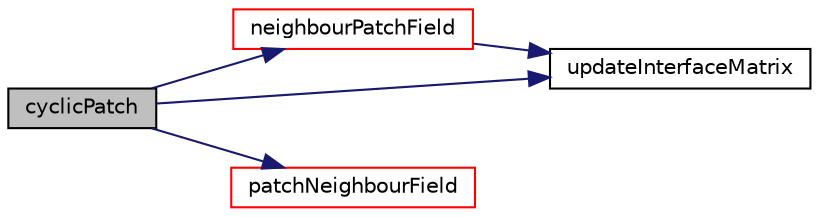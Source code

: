 digraph "cyclicPatch"
{
  bgcolor="transparent";
  edge [fontname="Helvetica",fontsize="10",labelfontname="Helvetica",labelfontsize="10"];
  node [fontname="Helvetica",fontsize="10",shape=record];
  rankdir="LR";
  Node1 [label="cyclicPatch",height=0.2,width=0.4,color="black", fillcolor="grey75", style="filled", fontcolor="black"];
  Node1 -> Node2 [color="midnightblue",fontsize="10",style="solid",fontname="Helvetica"];
  Node2 [label="neighbourPatchField",height=0.2,width=0.4,color="red",URL="$a00476.html#abcf110ab918d0efb4ebb8f27c8fcc5eb",tooltip="Return reference to neighbour patchField. "];
  Node2 -> Node3 [color="midnightblue",fontsize="10",style="solid",fontname="Helvetica"];
  Node3 [label="updateInterfaceMatrix",height=0.2,width=0.4,color="black",URL="$a00476.html#a3b5b6785a1111fdddd5e701dbf498a34",tooltip="Update result field based on interface functionality. "];
  Node1 -> Node4 [color="midnightblue",fontsize="10",style="solid",fontname="Helvetica"];
  Node4 [label="patchNeighbourField",height=0.2,width=0.4,color="red",URL="$a00476.html#a8fe5ae87f45aa7d5548d6503d803e4f1",tooltip="Return neighbour coupled internal cell data. "];
  Node1 -> Node3 [color="midnightblue",fontsize="10",style="solid",fontname="Helvetica"];
}
